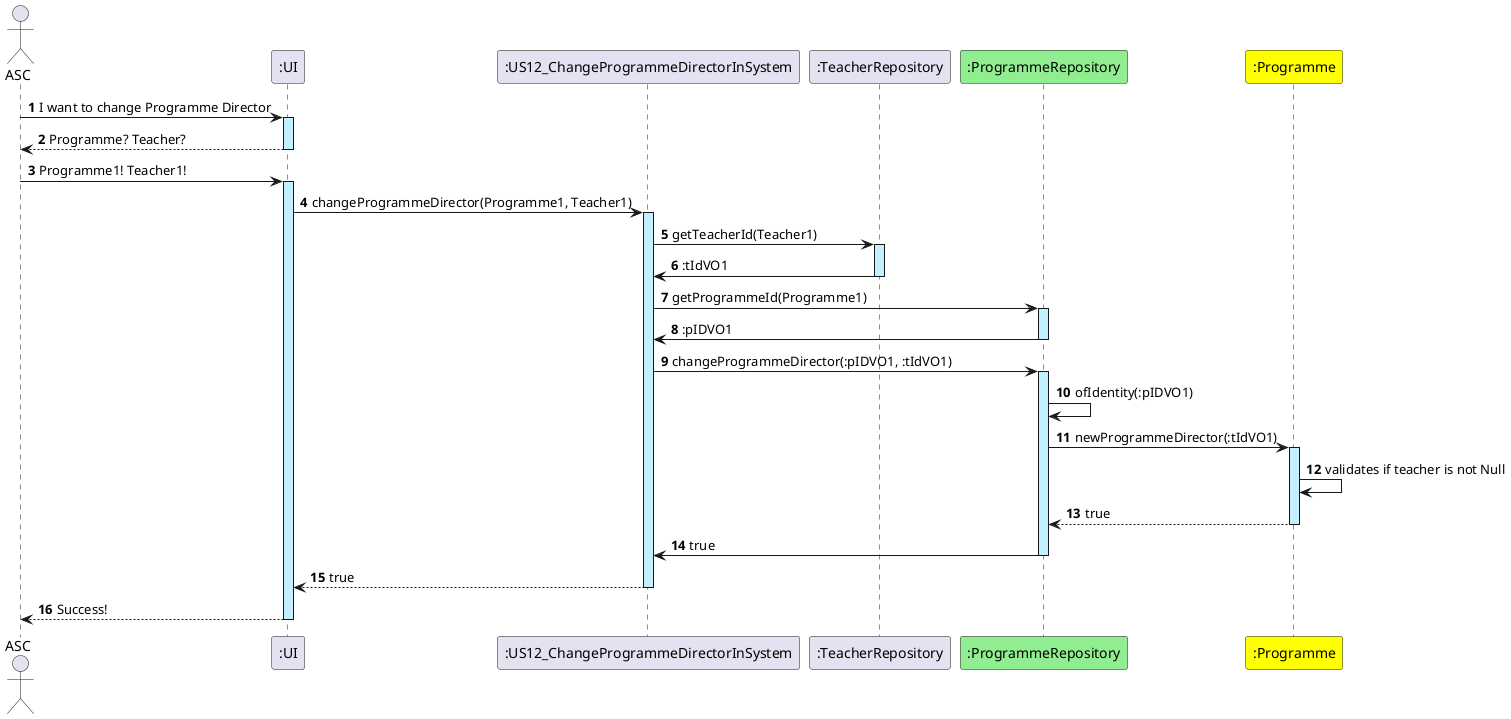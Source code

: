 @startuml
actor ASC
participant ":UI" as UI
participant ":US12_ChangeProgrammeDirectorInSystem" as US12
participant ":TeacherRepository" as TR
participant ":ProgrammeRepository" as PL #lightgreen
participant ":Programme" as PG #yellow
autonumber

ASC -> UI : I want to change Programme Director
activate UI #application
UI --> ASC : Programme? Teacher?
deactivate UI

ASC -> UI : Programme1! Teacher1!
activate UI #application
UI -> US12 : changeProgrammeDirector(Programme1, Teacher1)
activate US12 #application

US12 -> TR : getTeacherId(Teacher1)
activate TR #application
TR -> US12 : :tIdVO1
deactivate TR
US12 -> PL : getProgrammeId(Programme1)
activate PL #application
PL -> US12 : :pIDVO1
deactivate PL

US12 -> PL :changeProgrammeDirector(:pIDVO1, :tIdVO1)
activate PL #application

PL -> PL : ofIdentity(:pIDVO1)


PL -> PG : newProgrammeDirector(:tIdVO1)
activate PG #application
PG -> PG : validates if teacher is not Null

PG --> PL : true
deactivate PG
PL->US12 : true
deactivate PL
US12 --> UI : true
deactivate US12

UI --> ASC : Success!
deactivate UI
@enduml